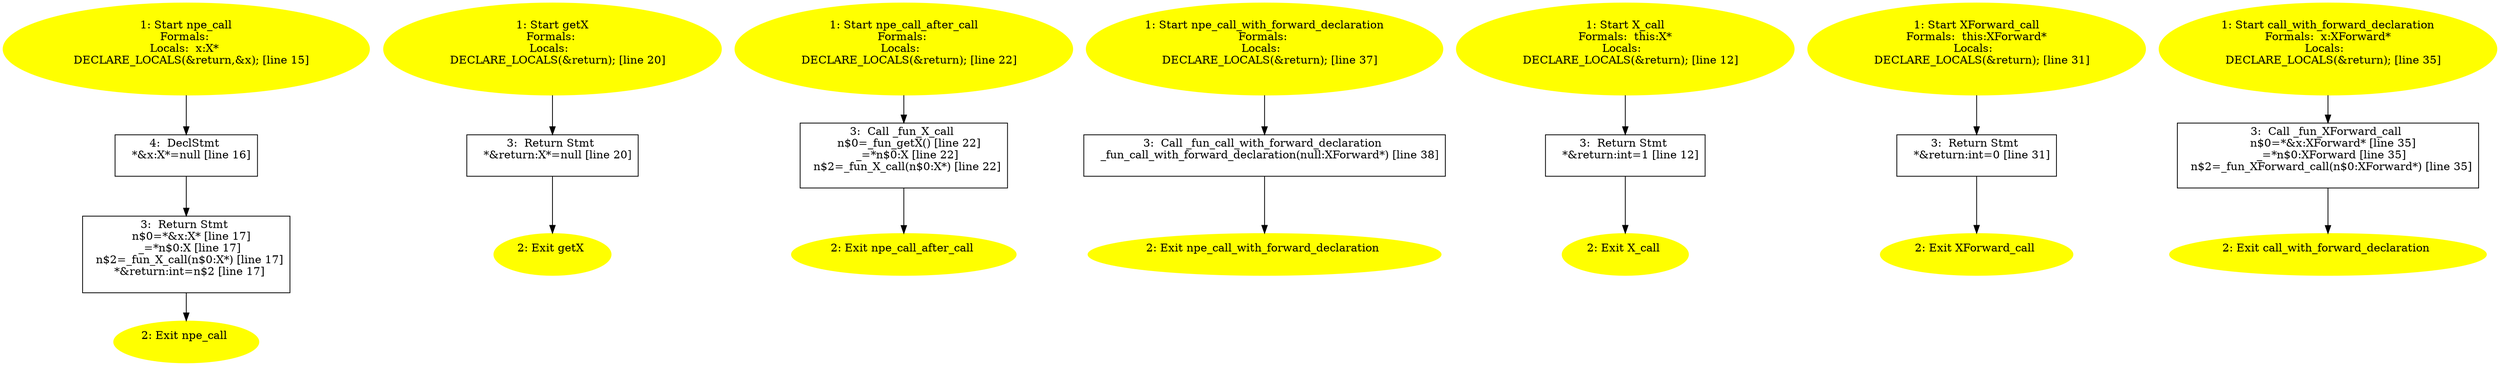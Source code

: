 /* @generated */
digraph iCFG {
"npe_call#_Z8npe_callv.c5c3f14507536c77f803767444640f5c_1" [label="1: Start npe_call\nFormals: \nLocals:  x:X* \n   DECLARE_LOCALS(&return,&x); [line 15]\n " color=yellow style=filled]
	

	 "npe_call#_Z8npe_callv.c5c3f14507536c77f803767444640f5c_1" -> "npe_call#_Z8npe_callv.c5c3f14507536c77f803767444640f5c_4" ;
"npe_call#_Z8npe_callv.c5c3f14507536c77f803767444640f5c_2" [label="2: Exit npe_call \n  " color=yellow style=filled]
	

"npe_call#_Z8npe_callv.c5c3f14507536c77f803767444640f5c_3" [label="3:  Return Stmt \n   n$0=*&x:X* [line 17]\n  _=*n$0:X [line 17]\n  n$2=_fun_X_call(n$0:X*) [line 17]\n  *&return:int=n$2 [line 17]\n " shape="box"]
	

	 "npe_call#_Z8npe_callv.c5c3f14507536c77f803767444640f5c_3" -> "npe_call#_Z8npe_callv.c5c3f14507536c77f803767444640f5c_2" ;
"npe_call#_Z8npe_callv.c5c3f14507536c77f803767444640f5c_4" [label="4:  DeclStmt \n   *&x:X*=null [line 16]\n " shape="box"]
	

	 "npe_call#_Z8npe_callv.c5c3f14507536c77f803767444640f5c_4" -> "npe_call#_Z8npe_callv.c5c3f14507536c77f803767444640f5c_3" ;
"getX#_Z4getXv.a6ee30e498cf416c2acc473c01ff034d_1" [label="1: Start getX\nFormals: \nLocals:  \n   DECLARE_LOCALS(&return); [line 20]\n " color=yellow style=filled]
	

	 "getX#_Z4getXv.a6ee30e498cf416c2acc473c01ff034d_1" -> "getX#_Z4getXv.a6ee30e498cf416c2acc473c01ff034d_3" ;
"getX#_Z4getXv.a6ee30e498cf416c2acc473c01ff034d_2" [label="2: Exit getX \n  " color=yellow style=filled]
	

"getX#_Z4getXv.a6ee30e498cf416c2acc473c01ff034d_3" [label="3:  Return Stmt \n   *&return:X*=null [line 20]\n " shape="box"]
	

	 "getX#_Z4getXv.a6ee30e498cf416c2acc473c01ff034d_3" -> "getX#_Z4getXv.a6ee30e498cf416c2acc473c01ff034d_2" ;
"npe_call_after_call#_Z19npe_call_after_callv.59d639f8fb23a9eb8d1ff9ef012488ea_1" [label="1: Start npe_call_after_call\nFormals: \nLocals:  \n   DECLARE_LOCALS(&return); [line 22]\n " color=yellow style=filled]
	

	 "npe_call_after_call#_Z19npe_call_after_callv.59d639f8fb23a9eb8d1ff9ef012488ea_1" -> "npe_call_after_call#_Z19npe_call_after_callv.59d639f8fb23a9eb8d1ff9ef012488ea_3" ;
"npe_call_after_call#_Z19npe_call_after_callv.59d639f8fb23a9eb8d1ff9ef012488ea_2" [label="2: Exit npe_call_after_call \n  " color=yellow style=filled]
	

"npe_call_after_call#_Z19npe_call_after_callv.59d639f8fb23a9eb8d1ff9ef012488ea_3" [label="3:  Call _fun_X_call \n   n$0=_fun_getX() [line 22]\n  _=*n$0:X [line 22]\n  n$2=_fun_X_call(n$0:X*) [line 22]\n " shape="box"]
	

	 "npe_call_after_call#_Z19npe_call_after_callv.59d639f8fb23a9eb8d1ff9ef012488ea_3" -> "npe_call_after_call#_Z19npe_call_after_callv.59d639f8fb23a9eb8d1ff9ef012488ea_2" ;
"npe_call_with_forward_declaration#_Z33npe_call_with_forward_declarationv.ad7fd394481920cd97c78fc355441a32_1" [label="1: Start npe_call_with_forward_declaration\nFormals: \nLocals:  \n   DECLARE_LOCALS(&return); [line 37]\n " color=yellow style=filled]
	

	 "npe_call_with_forward_declaration#_Z33npe_call_with_forward_declarationv.ad7fd394481920cd97c78fc355441a32_1" -> "npe_call_with_forward_declaration#_Z33npe_call_with_forward_declarationv.ad7fd394481920cd97c78fc355441a32_3" ;
"npe_call_with_forward_declaration#_Z33npe_call_with_forward_declarationv.ad7fd394481920cd97c78fc355441a32_2" [label="2: Exit npe_call_with_forward_declaration \n  " color=yellow style=filled]
	

"npe_call_with_forward_declaration#_Z33npe_call_with_forward_declarationv.ad7fd394481920cd97c78fc355441a32_3" [label="3:  Call _fun_call_with_forward_declaration \n   _fun_call_with_forward_declaration(null:XForward*) [line 38]\n " shape="box"]
	

	 "npe_call_with_forward_declaration#_Z33npe_call_with_forward_declarationv.ad7fd394481920cd97c78fc355441a32_3" -> "npe_call_with_forward_declaration#_Z33npe_call_with_forward_declarationv.ad7fd394481920cd97c78fc355441a32_2" ;
"call#X#(_ZN1X4callEv).6850f213fac2fabbb652507f2d371b31_1" [label="1: Start X_call\nFormals:  this:X*\nLocals:  \n   DECLARE_LOCALS(&return); [line 12]\n " color=yellow style=filled]
	

	 "call#X#(_ZN1X4callEv).6850f213fac2fabbb652507f2d371b31_1" -> "call#X#(_ZN1X4callEv).6850f213fac2fabbb652507f2d371b31_3" ;
"call#X#(_ZN1X4callEv).6850f213fac2fabbb652507f2d371b31_2" [label="2: Exit X_call \n  " color=yellow style=filled]
	

"call#X#(_ZN1X4callEv).6850f213fac2fabbb652507f2d371b31_3" [label="3:  Return Stmt \n   *&return:int=1 [line 12]\n " shape="box"]
	

	 "call#X#(_ZN1X4callEv).6850f213fac2fabbb652507f2d371b31_3" -> "call#X#(_ZN1X4callEv).6850f213fac2fabbb652507f2d371b31_2" ;
"call#XForward#(_ZN8XForward4callEv).6e2d73601523a55b813cc82c5e49ca70_1" [label="1: Start XForward_call\nFormals:  this:XForward*\nLocals:  \n   DECLARE_LOCALS(&return); [line 31]\n " color=yellow style=filled]
	

	 "call#XForward#(_ZN8XForward4callEv).6e2d73601523a55b813cc82c5e49ca70_1" -> "call#XForward#(_ZN8XForward4callEv).6e2d73601523a55b813cc82c5e49ca70_3" ;
"call#XForward#(_ZN8XForward4callEv).6e2d73601523a55b813cc82c5e49ca70_2" [label="2: Exit XForward_call \n  " color=yellow style=filled]
	

"call#XForward#(_ZN8XForward4callEv).6e2d73601523a55b813cc82c5e49ca70_3" [label="3:  Return Stmt \n   *&return:int=0 [line 31]\n " shape="box"]
	

	 "call#XForward#(_ZN8XForward4callEv).6e2d73601523a55b813cc82c5e49ca70_3" -> "call#XForward#(_ZN8XForward4callEv).6e2d73601523a55b813cc82c5e49ca70_2" ;
"call_with_forward_declaration#_Z29call_with_forward_declarationP8XForward.bbdb4d104caed29f8898a86f2a4a6f01_1" [label="1: Start call_with_forward_declaration\nFormals:  x:XForward*\nLocals:  \n   DECLARE_LOCALS(&return); [line 35]\n " color=yellow style=filled]
	

	 "call_with_forward_declaration#_Z29call_with_forward_declarationP8XForward.bbdb4d104caed29f8898a86f2a4a6f01_1" -> "call_with_forward_declaration#_Z29call_with_forward_declarationP8XForward.bbdb4d104caed29f8898a86f2a4a6f01_3" ;
"call_with_forward_declaration#_Z29call_with_forward_declarationP8XForward.bbdb4d104caed29f8898a86f2a4a6f01_2" [label="2: Exit call_with_forward_declaration \n  " color=yellow style=filled]
	

"call_with_forward_declaration#_Z29call_with_forward_declarationP8XForward.bbdb4d104caed29f8898a86f2a4a6f01_3" [label="3:  Call _fun_XForward_call \n   n$0=*&x:XForward* [line 35]\n  _=*n$0:XForward [line 35]\n  n$2=_fun_XForward_call(n$0:XForward*) [line 35]\n " shape="box"]
	

	 "call_with_forward_declaration#_Z29call_with_forward_declarationP8XForward.bbdb4d104caed29f8898a86f2a4a6f01_3" -> "call_with_forward_declaration#_Z29call_with_forward_declarationP8XForward.bbdb4d104caed29f8898a86f2a4a6f01_2" ;
}
